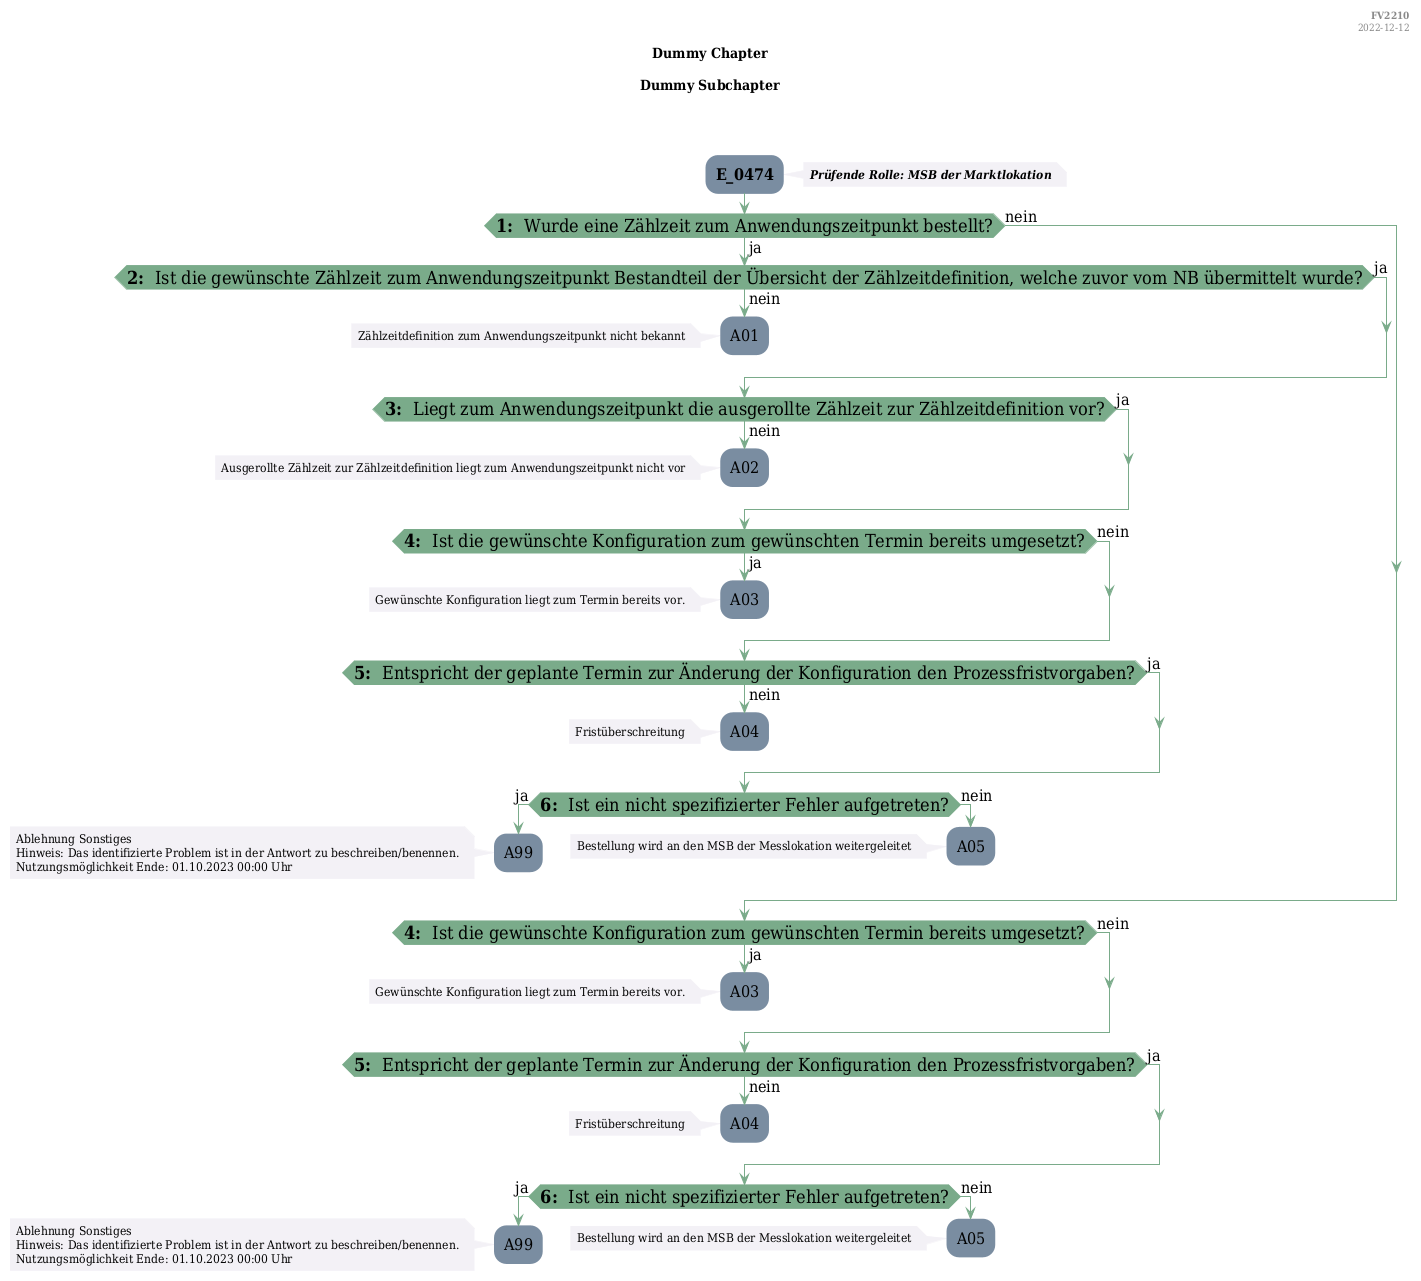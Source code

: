 @startuml
skinparam Shadowing false
skinparam NoteBorderColor #f3f1f6
skinparam NoteBackgroundColor #f3f1f6
skinparam NoteFontSize 12
skinparam ActivityBorderColor none
skinparam ActivityBackgroundColor #7a8da1
skinparam ActivityFontSize 16
skinparam ArrowColor #7aab8a
skinparam ArrowFontSize 16
skinparam ActivityDiamondBackgroundColor #7aab8a
skinparam ActivityDiamondBorderColor #7aab8a
skinparam ActivityDiamondFontSize 18
skinparam defaultFontName DejaVu Serif Condensed
skinparam ActivityEndColor #669580

header
<b>FV2210
2022-12-12
endheader

title
Dummy Chapter

Dummy Subchapter



end title
:<b>E_0474</b>;
note right
<b><i>Prüfende Rolle: MSB der Marktlokation
end note

if (<b>1: </b> Wurde eine Zählzeit zum Anwendungszeitpunkt bestellt?) then (ja)
    if (<b>2: </b> Ist die gewünschte Zählzeit zum Anwendungszeitpunkt Bestandteil der Übersicht der Zählzeitdefinition, welche zuvor vom NB übermittelt wurde?) then (ja)
    else (nein)
        :A01;
        note left
            Zählzeitdefinition zum Anwendungszeitpunkt nicht bekannt
        endnote
        kill;
    endif
    if (<b>3: </b> Liegt zum Anwendungszeitpunkt die ausgerollte Zählzeit zur Zählzeitdefinition vor?) then (ja)
    else (nein)
        :A02;
        note left
            Ausgerollte Zählzeit zur Zählzeitdefinition liegt zum Anwendungszeitpunkt nicht vor
        endnote
        kill;
    endif
    if (<b>4: </b> Ist die gewünschte Konfiguration zum gewünschten Termin bereits umgesetzt?) then (ja)
        :A03;
        note left
            Gewünschte Konfiguration liegt zum Termin bereits vor.
        endnote
        kill;
    else (nein)
    endif
    if (<b>5: </b> Entspricht der geplante Termin zur Änderung der Konfiguration den Prozessfristvorgaben?) then (ja)
    else (nein)
        :A04;
        note left
            Fristüberschreitung
        endnote
        kill;
    endif
    if (<b>6: </b> Ist ein nicht spezifizierter Fehler aufgetreten?) then (ja)
        :A99;
        note left
            Ablehnung Sonstiges
            Hinweis: Das identifizierte Problem ist in der Antwort zu beschreiben/benennen.
            Nutzungsmöglichkeit Ende: 01.10.2023 00:00 Uhr
        endnote
        kill;
    else (nein)
        :A05;
        note left
            Bestellung wird an den MSB der Messlokation weitergeleitet
        endnote
        kill;
    endif
else (nein)
endif
if (<b>4: </b> Ist die gewünschte Konfiguration zum gewünschten Termin bereits umgesetzt?) then (ja)
    :A03;
    note left
        Gewünschte Konfiguration liegt zum Termin bereits vor.
    endnote
    kill;
else (nein)
endif
if (<b>5: </b> Entspricht der geplante Termin zur Änderung der Konfiguration den Prozessfristvorgaben?) then (ja)
else (nein)
    :A04;
    note left
        Fristüberschreitung
    endnote
    kill;
endif
if (<b>6: </b> Ist ein nicht spezifizierter Fehler aufgetreten?) then (ja)
    :A99;
    note left
        Ablehnung Sonstiges
        Hinweis: Das identifizierte Problem ist in der Antwort zu beschreiben/benennen.
        Nutzungsmöglichkeit Ende: 01.10.2023 00:00 Uhr
    endnote
    kill;
else (nein)
    :A05;
    note left
        Bestellung wird an den MSB der Messlokation weitergeleitet
    endnote
    kill;
endif

@enduml
